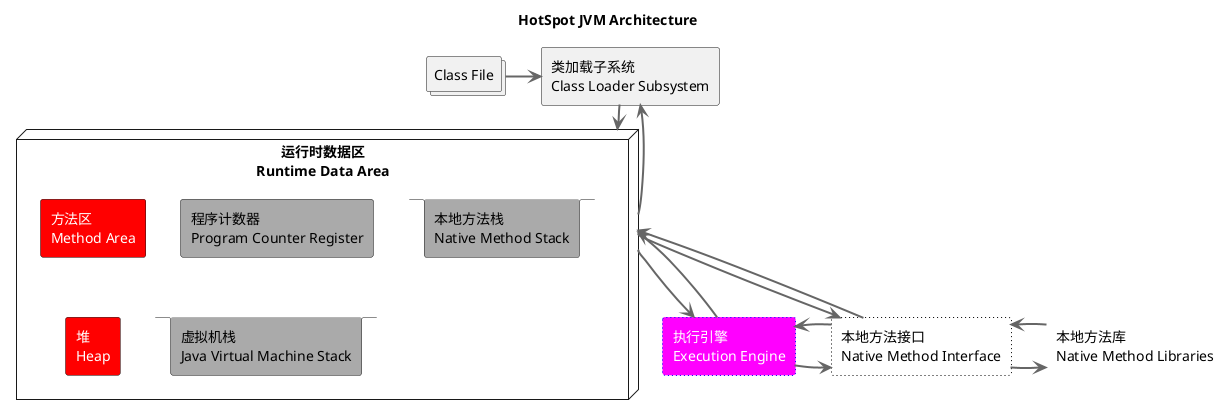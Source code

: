 @startuml

title HotSpot JVM Architecture

collections "Class File" as ClassFile

rectangle "类加载子系统\nClass Loader Subsystem" as ClassLoaderSubsystem

ClassFile -right-> ClassLoaderSubsystem #666666;line.bold

node "运行时数据区\nRuntime Data Area" as RuntimeDataArea {
    rectangle "方法区\nMethod Area" as MethodArea #red;text:white
    rectangle "程序计数器\nProgram Counter Register" as PC #aaaaaa;text:black
    stack "本地方法栈\nNative Method Stack" as NativeMethodStack #aaaaaa;text:black
    rectangle "堆\nHeap" as Heap #red;text:white
    stack "虚拟机栈\nJava Virtual Machine Stack" as Stack #aaaaaa;text:black
}

ClassLoaderSubsystem -down-> RuntimeDataArea #666666;line.bold
RuntimeDataArea -up-> ClassLoaderSubsystem #666666;line.bold

rectangle "执行引擎\nExecution Engine" as ExecutionEngine #magenta;line:blue;line.dotted;text:white

RuntimeDataArea -down-> ExecutionEngine #666666;line.bold
ExecutionEngine -up-> RuntimeDataArea #666666;line.bold

rectangle "本地方法接口\nNative Method Interface" as NativeMethodInterface #00000000;line:black;line.dotted;text:black

RuntimeDataArea -down-> NativeMethodInterface #666666;line.bold
NativeMethodInterface -up-> RuntimeDataArea #666666;line.bold

ExecutionEngine -right-> NativeMethodInterface #666666;line.bold
NativeMethodInterface -left-> ExecutionEngine #666666;line.bold

rectangle "本地方法库\nNative Method Libraries" as NativeMethodLibraries #00000000;line:00000000;line.dotted;text:black

NativeMethodInterface -left-> NativeMethodLibraries #666666;line.bold
NativeMethodLibraries -left-> NativeMethodInterface #666666;line.bold

@enduml